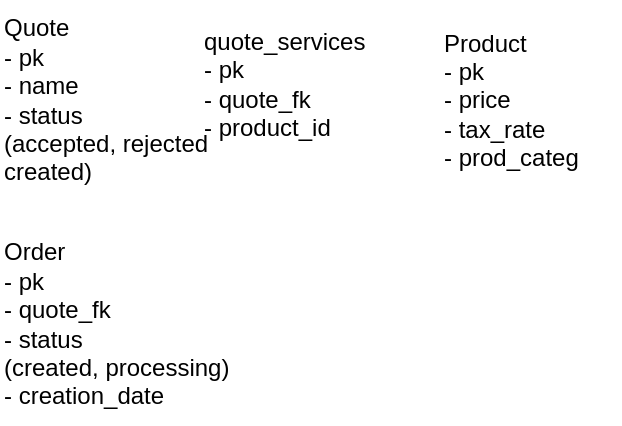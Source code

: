 <mxfile version="26.0.11">
  <diagram name="Page-1" id="xPBMSdVnHzfzo3K6CQ3b">
    <mxGraphModel dx="489" dy="315" grid="1" gridSize="10" guides="1" tooltips="1" connect="1" arrows="1" fold="1" page="1" pageScale="1" pageWidth="850" pageHeight="1100" math="0" shadow="0">
      <root>
        <mxCell id="0" />
        <mxCell id="1" parent="0" />
        <mxCell id="sZNoe1zB5RIA7zLU-XTy-3" value="Product&lt;div&gt;- pk&lt;/div&gt;&lt;div&gt;- price&lt;/div&gt;&lt;div&gt;- tax_rate&lt;/div&gt;&lt;div&gt;- prod_categ&lt;/div&gt;" style="text;html=1;align=left;verticalAlign=middle;resizable=0;points=[];autosize=1;strokeColor=none;fillColor=none;" parent="1" vertex="1">
          <mxGeometry x="420" y="263" width="90" height="90" as="geometry" />
        </mxCell>
        <mxCell id="sZNoe1zB5RIA7zLU-XTy-9" value="Quote&lt;div&gt;- pk&lt;/div&gt;&lt;div&gt;- name&lt;/div&gt;&lt;div&gt;- status&lt;/div&gt;&lt;div&gt;(accepted, rejected&lt;/div&gt;&lt;div&gt;created)&lt;/div&gt;" style="text;html=1;align=left;verticalAlign=middle;resizable=0;points=[];autosize=1;strokeColor=none;fillColor=none;" parent="1" vertex="1">
          <mxGeometry x="200" y="258" width="130" height="100" as="geometry" />
        </mxCell>
        <mxCell id="sZNoe1zB5RIA7zLU-XTy-10" value="quote_services&lt;div&gt;- pk&lt;/div&gt;&lt;div&gt;- quote_fk&lt;/div&gt;&lt;div&gt;- product_id&lt;/div&gt;" style="text;html=1;align=left;verticalAlign=middle;resizable=0;points=[];autosize=1;strokeColor=none;fillColor=none;" parent="1" vertex="1">
          <mxGeometry x="300" y="265" width="100" height="70" as="geometry" />
        </mxCell>
        <mxCell id="hbJwf4KeyidlC3wuSpwQ-1" value="Order&lt;div&gt;- pk&lt;/div&gt;&lt;div&gt;- quote_fk&lt;/div&gt;&lt;div&gt;- status&lt;/div&gt;&lt;div&gt;(created, processing)&lt;/div&gt;&lt;div&gt;- creation_date&lt;/div&gt;" style="text;html=1;align=left;verticalAlign=middle;resizable=0;points=[];autosize=1;strokeColor=none;fillColor=none;" vertex="1" parent="1">
          <mxGeometry x="200" y="370" width="140" height="100" as="geometry" />
        </mxCell>
      </root>
    </mxGraphModel>
  </diagram>
</mxfile>
